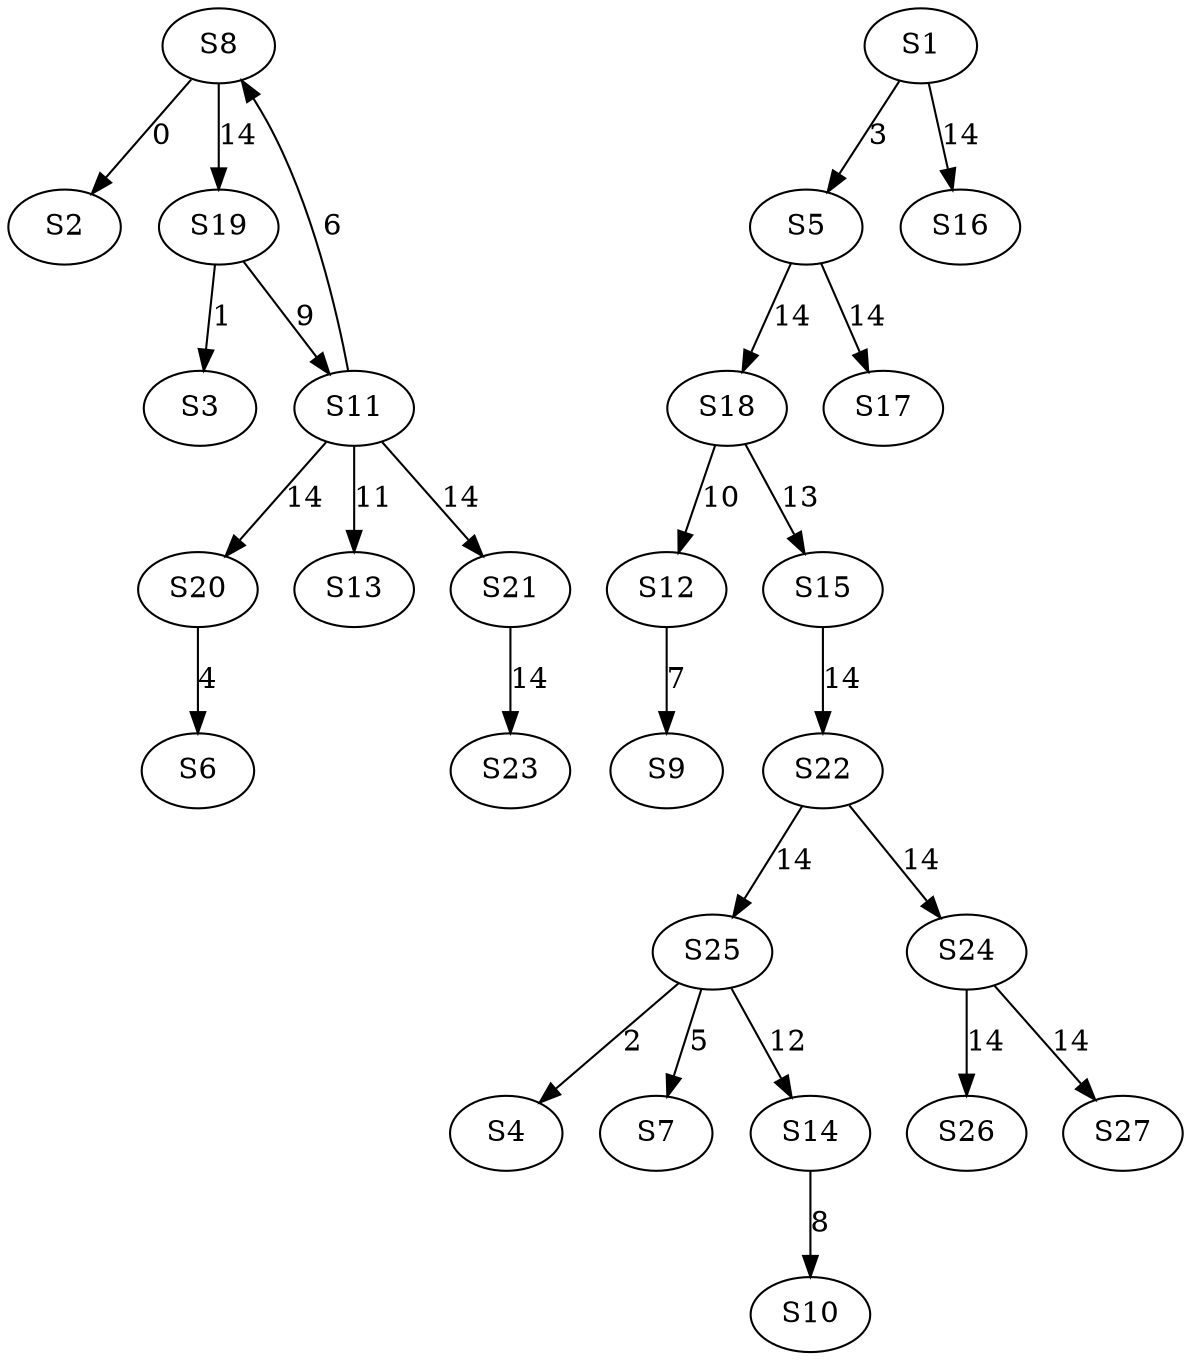 strict digraph {
	S8 -> S2 [ label = 0 ];
	S19 -> S3 [ label = 1 ];
	S25 -> S4 [ label = 2 ];
	S1 -> S5 [ label = 3 ];
	S20 -> S6 [ label = 4 ];
	S25 -> S7 [ label = 5 ];
	S11 -> S8 [ label = 6 ];
	S12 -> S9 [ label = 7 ];
	S14 -> S10 [ label = 8 ];
	S19 -> S11 [ label = 9 ];
	S18 -> S12 [ label = 10 ];
	S11 -> S13 [ label = 11 ];
	S25 -> S14 [ label = 12 ];
	S18 -> S15 [ label = 13 ];
	S1 -> S16 [ label = 14 ];
	S5 -> S17 [ label = 14 ];
	S5 -> S18 [ label = 14 ];
	S8 -> S19 [ label = 14 ];
	S11 -> S20 [ label = 14 ];
	S11 -> S21 [ label = 14 ];
	S15 -> S22 [ label = 14 ];
	S21 -> S23 [ label = 14 ];
	S22 -> S24 [ label = 14 ];
	S22 -> S25 [ label = 14 ];
	S24 -> S26 [ label = 14 ];
	S24 -> S27 [ label = 14 ];
}